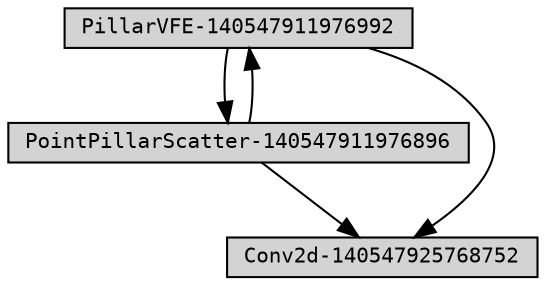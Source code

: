 digraph {
	graph [size="12,12"]
	node [align=left fontname=monospace fontsize=10 height=0.2 ranksep=0.1 shape=box style=filled]
	"PillarVFE-140547911976992"
	"PointPillarScatter-140547911976896"
	"Conv2d-140547925768752"
	"PillarVFE-140547911976992" -> "PointPillarScatter-140547911976896"
	"PillarVFE-140547911976992" -> "Conv2d-140547925768752"
	"PointPillarScatter-140547911976896" -> "PillarVFE-140547911976992"
	"PointPillarScatter-140547911976896" -> "Conv2d-140547925768752"
}
